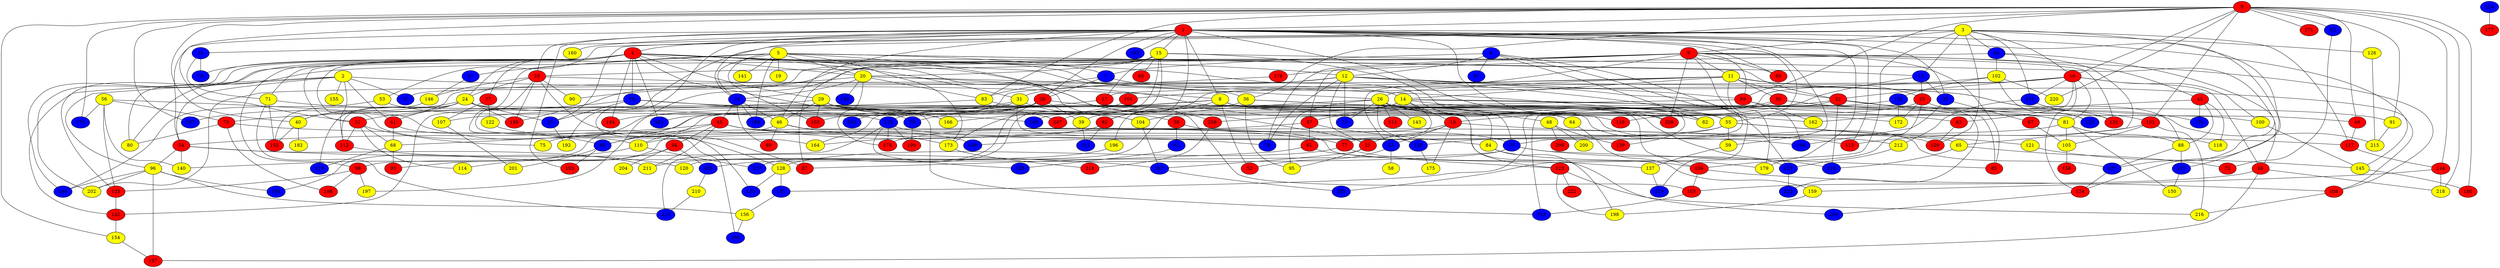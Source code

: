 graph {
0 [style = filled fillcolor = red];
1 [style = filled fillcolor = red];
2 [style = filled fillcolor = yellow];
3 [style = filled fillcolor = yellow];
4 [style = filled fillcolor = red];
5 [style = filled fillcolor = yellow];
6 [style = filled fillcolor = blue];
7 [style = filled fillcolor = blue];
8 [style = filled fillcolor = yellow];
9 [style = filled fillcolor = red];
10 [style = filled fillcolor = red];
11 [style = filled fillcolor = yellow];
12 [style = filled fillcolor = yellow];
13 [style = filled fillcolor = blue];
14 [style = filled fillcolor = yellow];
15 [style = filled fillcolor = yellow];
16 [style = filled fillcolor = blue];
17 [style = filled fillcolor = red];
18 [style = filled fillcolor = red];
19 [style = filled fillcolor = yellow];
20 [style = filled fillcolor = yellow];
21 [style = filled fillcolor = red];
22 [style = filled fillcolor = red];
23 [style = filled fillcolor = red];
24 [style = filled fillcolor = yellow];
25 [style = filled fillcolor = red];
26 [style = filled fillcolor = yellow];
27 [style = filled fillcolor = red];
28 [style = filled fillcolor = red];
29 [style = filled fillcolor = yellow];
30 [style = filled fillcolor = blue];
31 [style = filled fillcolor = yellow];
32 [style = filled fillcolor = blue];
33 [style = filled fillcolor = blue];
34 [style = filled fillcolor = blue];
35 [style = filled fillcolor = blue];
36 [style = filled fillcolor = yellow];
37 [style = filled fillcolor = blue];
38 [style = filled fillcolor = red];
39 [style = filled fillcolor = yellow];
40 [style = filled fillcolor = yellow];
41 [style = filled fillcolor = red];
42 [style = filled fillcolor = blue];
43 [style = filled fillcolor = red];
44 [style = filled fillcolor = blue];
45 [style = filled fillcolor = red];
46 [style = filled fillcolor = yellow];
47 [style = filled fillcolor = blue];
48 [style = filled fillcolor = yellow];
49 [style = filled fillcolor = red];
50 [style = filled fillcolor = red];
51 [style = filled fillcolor = red];
52 [style = filled fillcolor = red];
53 [style = filled fillcolor = yellow];
54 [style = filled fillcolor = red];
55 [style = filled fillcolor = yellow];
56 [style = filled fillcolor = yellow];
57 [style = filled fillcolor = red];
58 [style = filled fillcolor = yellow];
59 [style = filled fillcolor = yellow];
60 [style = filled fillcolor = red];
61 [style = filled fillcolor = red];
62 [style = filled fillcolor = blue];
63 [style = filled fillcolor = red];
64 [style = filled fillcolor = yellow];
65 [style = filled fillcolor = yellow];
66 [style = filled fillcolor = red];
67 [style = filled fillcolor = red];
68 [style = filled fillcolor = yellow];
69 [style = filled fillcolor = red];
70 [style = filled fillcolor = blue];
71 [style = filled fillcolor = yellow];
72 [style = filled fillcolor = red];
73 [style = filled fillcolor = red];
74 [style = filled fillcolor = blue];
75 [style = filled fillcolor = yellow];
76 [style = filled fillcolor = blue];
77 [style = filled fillcolor = red];
78 [style = filled fillcolor = blue];
79 [style = filled fillcolor = blue];
80 [style = filled fillcolor = yellow];
81 [style = filled fillcolor = yellow];
82 [style = filled fillcolor = yellow];
83 [style = filled fillcolor = yellow];
84 [style = filled fillcolor = yellow];
85 [style = filled fillcolor = red];
86 [style = filled fillcolor = blue];
87 [style = filled fillcolor = red];
88 [style = filled fillcolor = yellow];
89 [style = filled fillcolor = red];
90 [style = filled fillcolor = yellow];
91 [style = filled fillcolor = yellow];
92 [style = filled fillcolor = red];
93 [style = filled fillcolor = red];
94 [style = filled fillcolor = red];
95 [style = filled fillcolor = yellow];
96 [style = filled fillcolor = yellow];
97 [style = filled fillcolor = blue];
98 [style = filled fillcolor = red];
99 [style = filled fillcolor = red];
100 [style = filled fillcolor = yellow];
101 [style = filled fillcolor = red];
102 [style = filled fillcolor = yellow];
103 [style = filled fillcolor = red];
104 [style = filled fillcolor = yellow];
105 [style = filled fillcolor = yellow];
106 [style = filled fillcolor = red];
107 [style = filled fillcolor = yellow];
108 [style = filled fillcolor = red];
109 [style = filled fillcolor = red];
110 [style = filled fillcolor = yellow];
111 [style = filled fillcolor = red];
112 [style = filled fillcolor = red];
113 [style = filled fillcolor = blue];
114 [style = filled fillcolor = yellow];
115 [style = filled fillcolor = red];
116 [style = filled fillcolor = blue];
117 [style = filled fillcolor = red];
118 [style = filled fillcolor = yellow];
119 [style = filled fillcolor = blue];
120 [style = filled fillcolor = yellow];
121 [style = filled fillcolor = yellow];
122 [style = filled fillcolor = yellow];
123 [style = filled fillcolor = red];
124 [style = filled fillcolor = blue];
125 [style = filled fillcolor = blue];
126 [style = filled fillcolor = yellow];
127 [style = filled fillcolor = blue];
128 [style = filled fillcolor = yellow];
129 [style = filled fillcolor = blue];
130 [style = filled fillcolor = blue];
131 [style = filled fillcolor = blue];
132 [style = filled fillcolor = red];
133 [style = filled fillcolor = red];
134 [style = filled fillcolor = red];
135 [style = filled fillcolor = red];
136 [style = filled fillcolor = blue];
137 [style = filled fillcolor = yellow];
138 [style = filled fillcolor = blue];
139 [style = filled fillcolor = red];
140 [style = filled fillcolor = yellow];
141 [style = filled fillcolor = yellow];
142 [style = filled fillcolor = red];
143 [style = filled fillcolor = yellow];
144 [style = filled fillcolor = red];
145 [style = filled fillcolor = yellow];
146 [style = filled fillcolor = yellow];
147 [style = filled fillcolor = blue];
148 [style = filled fillcolor = blue];
149 [style = filled fillcolor = blue];
150 [style = filled fillcolor = yellow];
151 [style = filled fillcolor = blue];
152 [style = filled fillcolor = blue];
153 [style = filled fillcolor = red];
154 [style = filled fillcolor = yellow];
155 [style = filled fillcolor = yellow];
156 [style = filled fillcolor = yellow];
157 [style = filled fillcolor = red];
158 [style = filled fillcolor = red];
159 [style = filled fillcolor = yellow];
160 [style = filled fillcolor = yellow];
161 [style = filled fillcolor = red];
162 [style = filled fillcolor = yellow];
163 [style = filled fillcolor = red];
164 [style = filled fillcolor = yellow];
165 [style = filled fillcolor = blue];
166 [style = filled fillcolor = yellow];
167 [style = filled fillcolor = blue];
168 [style = filled fillcolor = blue];
169 [style = filled fillcolor = blue];
170 [style = filled fillcolor = blue];
171 [style = filled fillcolor = red];
172 [style = filled fillcolor = yellow];
173 [style = filled fillcolor = yellow];
174 [style = filled fillcolor = red];
175 [style = filled fillcolor = yellow];
176 [style = filled fillcolor = blue];
177 [style = filled fillcolor = red];
178 [style = filled fillcolor = red];
179 [style = filled fillcolor = yellow];
180 [style = filled fillcolor = red];
181 [style = filled fillcolor = blue];
182 [style = filled fillcolor = yellow];
183 [style = filled fillcolor = blue];
184 [style = filled fillcolor = red];
185 [style = filled fillcolor = blue];
186 [style = filled fillcolor = red];
187 [style = filled fillcolor = blue];
188 [style = filled fillcolor = red];
189 [style = filled fillcolor = blue];
190 [style = filled fillcolor = red];
191 [style = filled fillcolor = blue];
192 [style = filled fillcolor = yellow];
193 [style = filled fillcolor = red];
194 [style = filled fillcolor = blue];
195 [style = filled fillcolor = blue];
196 [style = filled fillcolor = yellow];
197 [style = filled fillcolor = yellow];
198 [style = filled fillcolor = yellow];
199 [style = filled fillcolor = blue];
200 [style = filled fillcolor = yellow];
201 [style = filled fillcolor = yellow];
202 [style = filled fillcolor = yellow];
203 [style = filled fillcolor = blue];
204 [style = filled fillcolor = yellow];
205 [style = filled fillcolor = blue];
206 [style = filled fillcolor = red];
207 [style = filled fillcolor = red];
208 [style = filled fillcolor = red];
209 [style = filled fillcolor = red];
210 [style = filled fillcolor = yellow];
211 [style = filled fillcolor = yellow];
212 [style = filled fillcolor = yellow];
213 [style = filled fillcolor = blue];
214 [style = filled fillcolor = red];
215 [style = filled fillcolor = yellow];
216 [style = filled fillcolor = yellow];
217 [style = filled fillcolor = blue];
218 [style = filled fillcolor = yellow];
219 [style = filled fillcolor = blue];
220 [style = filled fillcolor = yellow];
221 [style = filled fillcolor = blue];
222 [style = filled fillcolor = red];
223 [style = filled fillcolor = blue];
0 -- 40;
0 -- 36;
0 -- 10;
0 -- 1;
0 -- 42;
0 -- 49;
0 -- 51;
0 -- 69;
0 -- 83;
0 -- 91;
0 -- 101;
0 -- 144;
0 -- 154;
0 -- 170;
0 -- 171;
0 -- 186;
0 -- 187;
0 -- 218;
0 -- 220;
1 -- 4;
1 -- 8;
1 -- 15;
1 -- 23;
1 -- 28;
1 -- 32;
1 -- 34;
1 -- 35;
1 -- 39;
1 -- 46;
1 -- 54;
1 -- 55;
1 -- 59;
1 -- 82;
1 -- 89;
1 -- 115;
1 -- 130;
1 -- 139;
1 -- 145;
1 -- 147;
1 -- 160;
1 -- 165;
1 -- 179;
1 -- 193;
2 -- 8;
2 -- 37;
2 -- 41;
2 -- 54;
2 -- 96;
2 -- 112;
2 -- 142;
2 -- 155;
3 -- 9;
3 -- 10;
3 -- 13;
3 -- 30;
3 -- 44;
3 -- 53;
3 -- 109;
3 -- 117;
3 -- 126;
3 -- 131;
3 -- 134;
3 -- 192;
3 -- 203;
4 -- 12;
4 -- 14;
4 -- 16;
4 -- 20;
4 -- 21;
4 -- 24;
4 -- 26;
4 -- 27;
4 -- 29;
4 -- 31;
4 -- 51;
4 -- 64;
4 -- 71;
4 -- 76;
4 -- 80;
4 -- 98;
4 -- 110;
4 -- 148;
4 -- 163;
4 -- 166;
4 -- 181;
4 -- 184;
4 -- 202;
5 -- 7;
5 -- 13;
5 -- 19;
5 -- 20;
5 -- 22;
5 -- 34;
5 -- 47;
5 -- 86;
5 -- 103;
5 -- 141;
5 -- 173;
5 -- 189;
5 -- 206;
6 -- 7;
6 -- 12;
6 -- 70;
6 -- 82;
6 -- 97;
6 -- 219;
7 -- 28;
7 -- 83;
7 -- 176;
8 -- 49;
8 -- 52;
8 -- 70;
8 -- 86;
8 -- 92;
8 -- 93;
8 -- 127;
8 -- 135;
8 -- 164;
8 -- 172;
9 -- 11;
9 -- 33;
9 -- 37;
9 -- 43;
9 -- 57;
9 -- 69;
9 -- 78;
9 -- 80;
9 -- 85;
9 -- 89;
9 -- 108;
9 -- 132;
9 -- 133;
9 -- 179;
9 -- 180;
9 -- 197;
9 -- 208;
10 -- 22;
10 -- 63;
10 -- 66;
10 -- 81;
10 -- 92;
10 -- 100;
10 -- 104;
10 -- 131;
10 -- 134;
11 -- 14;
11 -- 17;
11 -- 22;
11 -- 25;
11 -- 26;
11 -- 50;
11 -- 108;
11 -- 199;
11 -- 202;
12 -- 21;
12 -- 31;
12 -- 40;
12 -- 55;
12 -- 69;
12 -- 74;
12 -- 78;
12 -- 88;
12 -- 221;
13 -- 18;
13 -- 25;
13 -- 32;
14 -- 18;
14 -- 55;
14 -- 63;
14 -- 68;
14 -- 77;
14 -- 81;
14 -- 181;
14 -- 207;
15 -- 17;
15 -- 20;
15 -- 23;
15 -- 60;
15 -- 66;
15 -- 87;
15 -- 173;
15 -- 208;
15 -- 217;
16 -- 30;
16 -- 51;
16 -- 125;
16 -- 215;
17 -- 79;
18 -- 21;
18 -- 33;
18 -- 117;
18 -- 174;
18 -- 175;
20 -- 34;
20 -- 83;
20 -- 84;
20 -- 90;
20 -- 138;
20 -- 162;
20 -- 174;
21 -- 95;
21 -- 167;
22 -- 57;
22 -- 85;
22 -- 91;
22 -- 116;
22 -- 151;
23 -- 24;
23 -- 36;
23 -- 87;
23 -- 90;
23 -- 146;
23 -- 164;
23 -- 180;
24 -- 30;
24 -- 40;
24 -- 41;
24 -- 112;
24 -- 119;
24 -- 149;
24 -- 180;
24 -- 183;
24 -- 187;
25 -- 106;
25 -- 129;
25 -- 135;
25 -- 172;
26 -- 48;
26 -- 74;
26 -- 95;
26 -- 106;
26 -- 111;
26 -- 120;
26 -- 136;
26 -- 143;
26 -- 208;
26 -- 221;
27 -- 107;
27 -- 122;
28 -- 39;
28 -- 103;
28 -- 125;
28 -- 132;
28 -- 184;
28 -- 217;
29 -- 46;
29 -- 64;
29 -- 73;
29 -- 100;
29 -- 103;
29 -- 104;
29 -- 207;
30 -- 192;
31 -- 38;
31 -- 107;
31 -- 136;
31 -- 191;
32 -- 67;
32 -- 199;
33 -- 52;
33 -- 58;
34 -- 45;
34 -- 46;
34 -- 99;
34 -- 189;
34 -- 205;
35 -- 71;
35 -- 76;
36 -- 82;
36 -- 95;
36 -- 109;
36 -- 196;
38 -- 62;
38 -- 70;
39 -- 113;
40 -- 153;
40 -- 182;
41 -- 68;
41 -- 195;
42 -- 72;
43 -- 88;
43 -- 118;
43 -- 162;
43 -- 176;
44 -- 65;
44 -- 102;
44 -- 127;
44 -- 178;
45 -- 54;
45 -- 77;
45 -- 78;
45 -- 86;
45 -- 94;
45 -- 211;
45 -- 212;
46 -- 99;
46 -- 137;
46 -- 173;
46 -- 194;
47 -- 146;
48 -- 139;
48 -- 200;
48 -- 209;
49 -- 117;
50 -- 81;
50 -- 101;
50 -- 149;
50 -- 206;
51 -- 68;
51 -- 75;
51 -- 112;
51 -- 114;
53 -- 79;
53 -- 148;
54 -- 96;
54 -- 140;
54 -- 167;
54 -- 211;
55 -- 59;
55 -- 65;
55 -- 121;
55 -- 136;
55 -- 168;
56 -- 73;
56 -- 128;
56 -- 133;
56 -- 140;
56 -- 170;
57 -- 61;
57 -- 75;
57 -- 84;
59 -- 137;
61 -- 87;
61 -- 123;
62 -- 185;
63 -- 109;
64 -- 159;
65 -- 72;
65 -- 116;
66 -- 157;
66 -- 163;
66 -- 218;
67 -- 105;
68 -- 93;
68 -- 119;
69 -- 110;
69 -- 162;
69 -- 223;
70 -- 85;
70 -- 98;
70 -- 116;
70 -- 169;
71 -- 104;
71 -- 153;
71 -- 213;
73 -- 80;
73 -- 115;
73 -- 188;
77 -- 106;
77 -- 128;
79 -- 190;
81 -- 88;
81 -- 105;
81 -- 110;
81 -- 118;
81 -- 150;
83 -- 123;
83 -- 142;
84 -- 179;
84 -- 198;
86 -- 193;
86 -- 201;
88 -- 127;
88 -- 147;
91 -- 215;
92 -- 113;
92 -- 164;
94 -- 114;
94 -- 169;
94 -- 204;
96 -- 148;
96 -- 156;
96 -- 157;
96 -- 194;
96 -- 202;
98 -- 133;
98 -- 188;
98 -- 197;
100 -- 145;
101 -- 105;
101 -- 115;
101 -- 216;
102 -- 129;
102 -- 152;
102 -- 161;
102 -- 220;
104 -- 167;
105 -- 158;
106 -- 108;
106 -- 163;
107 -- 201;
108 -- 216;
110 -- 140;
110 -- 217;
112 -- 120;
117 -- 144;
121 -- 145;
122 -- 168;
123 -- 198;
123 -- 216;
123 -- 222;
124 -- 177;
125 -- 174;
125 -- 185;
125 -- 190;
125 -- 199;
125 -- 213;
126 -- 215;
127 -- 134;
128 -- 130;
128 -- 151;
131 -- 132;
131 -- 212;
133 -- 142;
134 -- 205;
136 -- 175;
137 -- 219;
142 -- 154;
144 -- 159;
144 -- 218;
145 -- 186;
146 -- 153;
147 -- 150;
151 -- 156;
152 -- 172;
152 -- 183;
154 -- 157;
156 -- 195;
159 -- 198;
161 -- 166;
163 -- 183;
167 -- 203;
169 -- 210;
173 -- 214;
178 -- 189;
196 -- 211;
206 -- 214;
210 -- 213;
212 -- 221;
221 -- 223;
}
